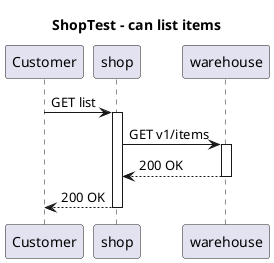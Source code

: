 @startuml
title ShopTest - can list items
participant "Customer"
participant "shop"
participant "warehouse"
"Customer" -> "shop": GET list
activate "shop"
"shop" -> "warehouse": GET v1/items
activate "warehouse"

"warehouse" --> "shop": 200 OK
deactivate "warehouse"
"shop" --> "Customer": 200 OK
deactivate "shop"
@enduml
